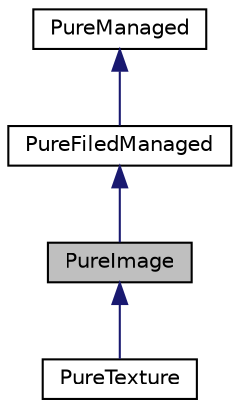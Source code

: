 digraph "PureImage"
{
 // LATEX_PDF_SIZE
  edge [fontname="Helvetica",fontsize="10",labelfontname="Helvetica",labelfontsize="10"];
  node [fontname="Helvetica",fontsize="10",shape=record];
  Node1 [label="PureImage",height=0.2,width=0.4,color="black", fillcolor="grey75", style="filled", fontcolor="black",tooltip="Image class."];
  Node2 -> Node1 [dir="back",color="midnightblue",fontsize="10",style="solid",fontname="Helvetica"];
  Node2 [label="PureFiledManaged",height=0.2,width=0.4,color="black", fillcolor="white", style="filled",URL="$class_pure_filed_managed.html",tooltip="Managed loaded from / saved to a file."];
  Node3 -> Node2 [dir="back",color="midnightblue",fontsize="10",style="solid",fontname="Helvetica"];
  Node3 [label="PureManaged",height=0.2,width=0.4,color="black", fillcolor="white", style="filled",URL="$class_pure_managed.html",tooltip="Ancestor class for managed classes."];
  Node1 -> Node4 [dir="back",color="midnightblue",fontsize="10",style="solid",fontname="Helvetica"];
  Node4 [label="PureTexture",height=0.2,width=0.4,color="black", fillcolor="white", style="filled",URL="$class_pure_texture.html",tooltip="Texture-representing class."];
}
